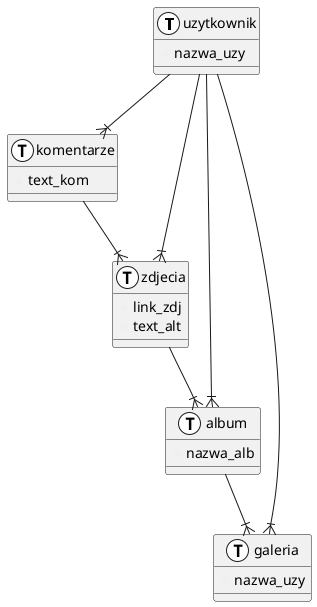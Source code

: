 @startuml

!define column(x) <color:#efefef><&media-record></color> x
!define table(x) entity x << (T, white) >>

table(uzytkownik)
{
	column( nazwa_uzy )
}

table(komentarze)
{
	column( text_kom )
}

table(zdjecia)
{
	column( link_zdj )
	column( text_alt )
}

table(album)
{
	column( nazwa_alb )
}

table(galeria)
{
	column( nazwa_uzy )
}

uzytkownik --|{ komentarze
uzytkownik --|{ zdjecia
uzytkownik --|{ album
uzytkownik --|{ galeria
komentarze --|{ zdjecia
zdjecia --|{ album
album --|{ galeria

@enduml